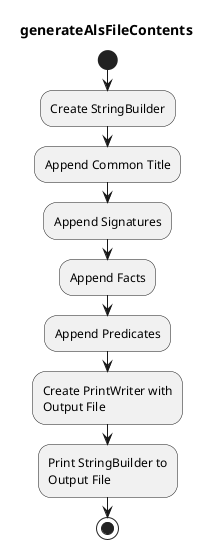 @startuml
title generateAlsFileContents
start
 :Create StringBuilder;
 :Append Common Title;
 :Append Signatures;
 :Append Facts;
 :Append Predicates;
 :Create PrintWriter with 
 Output File;
 :Print StringBuilder to 
 Output File;
stop
@enduml